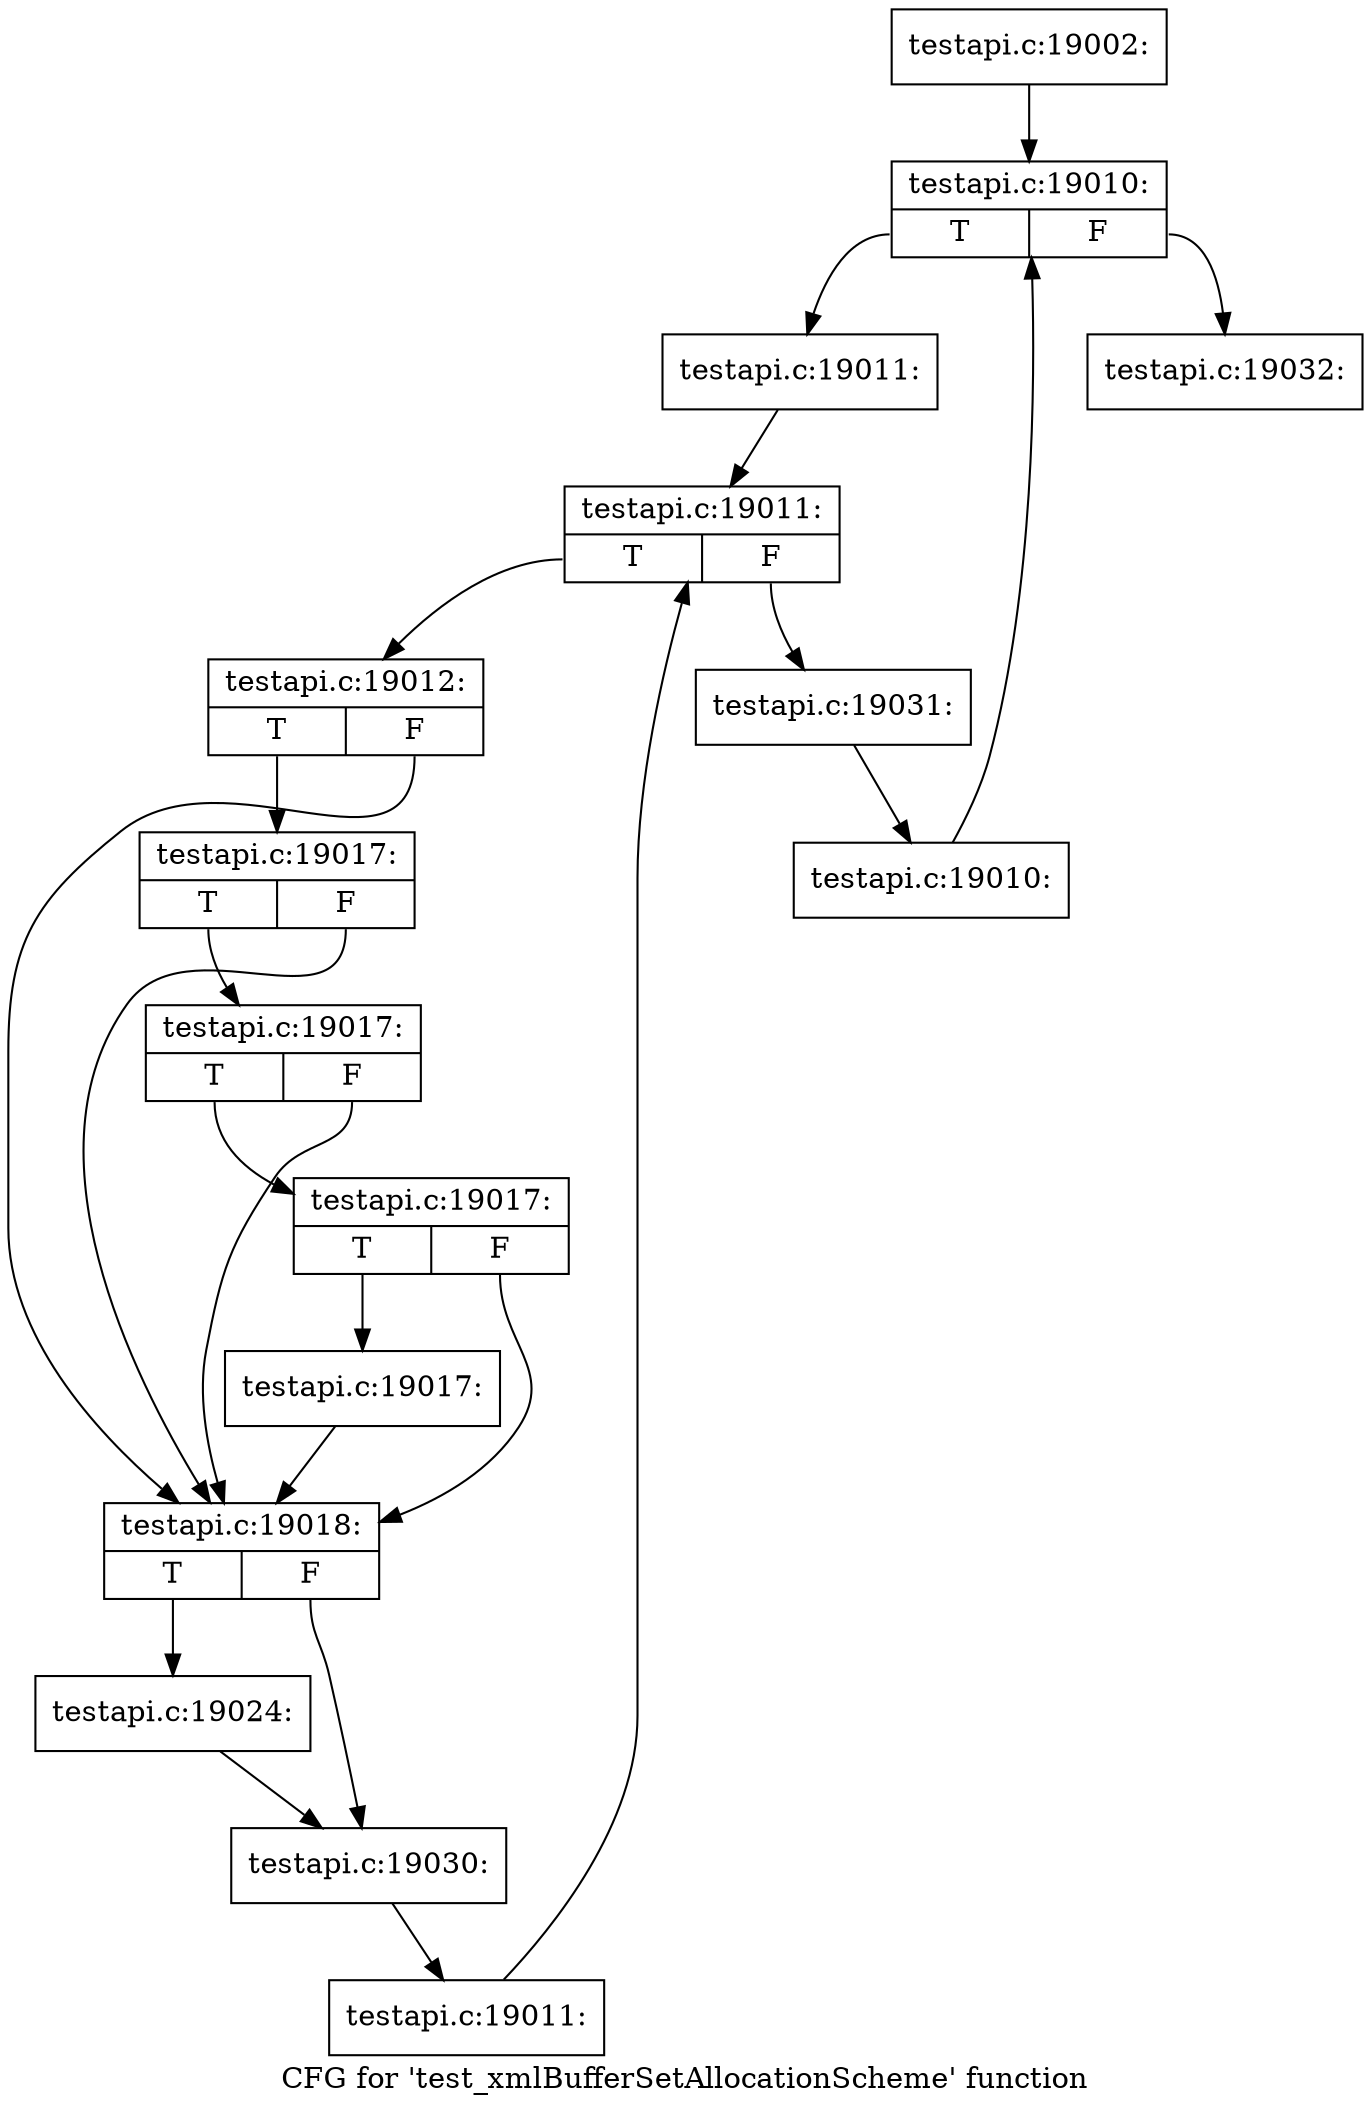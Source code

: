 digraph "CFG for 'test_xmlBufferSetAllocationScheme' function" {
	label="CFG for 'test_xmlBufferSetAllocationScheme' function";

	Node0x4b26f10 [shape=record,label="{testapi.c:19002:}"];
	Node0x4b26f10 -> Node0x4b30280;
	Node0x4b30280 [shape=record,label="{testapi.c:19010:|{<s0>T|<s1>F}}"];
	Node0x4b30280:s0 -> Node0x4b30560;
	Node0x4b30280:s1 -> Node0x4b300e0;
	Node0x4b30560 [shape=record,label="{testapi.c:19011:}"];
	Node0x4b30560 -> Node0x4b30950;
	Node0x4b30950 [shape=record,label="{testapi.c:19011:|{<s0>T|<s1>F}}"];
	Node0x4b30950:s0 -> Node0x4b30bd0;
	Node0x4b30950:s1 -> Node0x4b30830;
	Node0x4b30bd0 [shape=record,label="{testapi.c:19012:|{<s0>T|<s1>F}}"];
	Node0x4b30bd0:s0 -> Node0x4b322a0;
	Node0x4b30bd0:s1 -> Node0x4b31df0;
	Node0x4b322a0 [shape=record,label="{testapi.c:19017:|{<s0>T|<s1>F}}"];
	Node0x4b322a0:s0 -> Node0x4b32250;
	Node0x4b322a0:s1 -> Node0x4b31df0;
	Node0x4b32250 [shape=record,label="{testapi.c:19017:|{<s0>T|<s1>F}}"];
	Node0x4b32250:s0 -> Node0x4b32200;
	Node0x4b32250:s1 -> Node0x4b31df0;
	Node0x4b32200 [shape=record,label="{testapi.c:19017:|{<s0>T|<s1>F}}"];
	Node0x4b32200:s0 -> Node0x4b31ac0;
	Node0x4b32200:s1 -> Node0x4b31df0;
	Node0x4b31ac0 [shape=record,label="{testapi.c:19017:}"];
	Node0x4b31ac0 -> Node0x4b31df0;
	Node0x4b31df0 [shape=record,label="{testapi.c:19018:|{<s0>T|<s1>F}}"];
	Node0x4b31df0:s0 -> Node0x4b33d00;
	Node0x4b31df0:s1 -> Node0x4b33cb0;
	Node0x4b33d00 [shape=record,label="{testapi.c:19024:}"];
	Node0x4b33d00 -> Node0x4b33cb0;
	Node0x4b33cb0 [shape=record,label="{testapi.c:19030:}"];
	Node0x4b33cb0 -> Node0x4b30b40;
	Node0x4b30b40 [shape=record,label="{testapi.c:19011:}"];
	Node0x4b30b40 -> Node0x4b30950;
	Node0x4b30830 [shape=record,label="{testapi.c:19031:}"];
	Node0x4b30830 -> Node0x4b304d0;
	Node0x4b304d0 [shape=record,label="{testapi.c:19010:}"];
	Node0x4b304d0 -> Node0x4b30280;
	Node0x4b300e0 [shape=record,label="{testapi.c:19032:}"];
}
